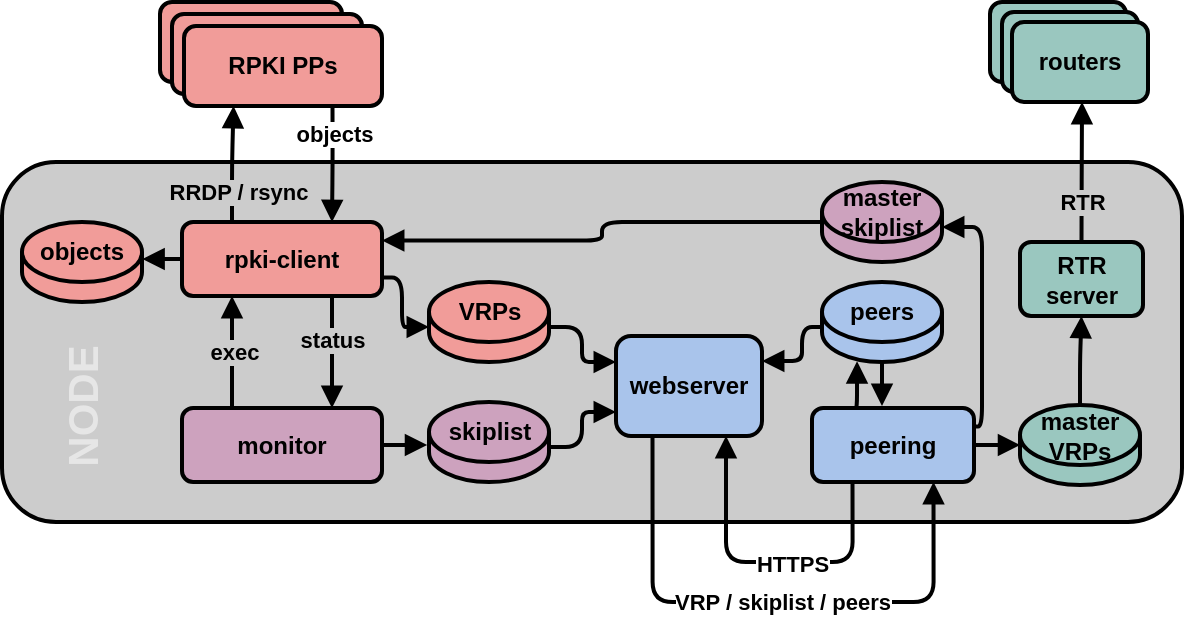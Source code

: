 <mxfile version="21.5.0" type="device">
  <diagram name="Page-1" id="xvow5iMfLUW-ZmP01I5w">
    <mxGraphModel dx="1100" dy="661" grid="1" gridSize="10" guides="1" tooltips="1" connect="1" arrows="1" fold="1" page="1" pageScale="1" pageWidth="850" pageHeight="1100" math="0" shadow="0">
      <root>
        <mxCell id="0" />
        <mxCell id="1" parent="0" />
        <mxCell id="K1nOGWi9eiA3L-N95GJA-5" value="&lt;b&gt;routers&lt;/b&gt;" style="rounded=1;whiteSpace=wrap;html=1;fillColor=#9AC7BF;strokeWidth=2;" parent="1" vertex="1">
          <mxGeometry x="544" y="730" width="68" height="40" as="geometry" />
        </mxCell>
        <mxCell id="Kh6sNr-4nH0o6KJGNOW8-67" style="edgeStyle=orthogonalEdgeStyle;orthogonalLoop=1;jettySize=auto;html=1;exitX=0.75;exitY=0;exitDx=0;exitDy=0;entryX=0.25;entryY=0;entryDx=0;entryDy=0;strokeWidth=2;endArrow=block;endFill=1;startArrow=block;startFill=1;rounded=1;strokeColor=#B5739D;" parent="1" edge="1">
          <mxGeometry relative="1" as="geometry">
            <Array as="points">
              <mxPoint x="95" y="490" />
              <mxPoint x="365" y="490" />
            </Array>
            <mxPoint x="95.375" y="528" as="sourcePoint" />
          </mxGeometry>
        </mxCell>
        <mxCell id="Os4E-fDl67U4TSsEysH6-42" value="" style="rounded=1;whiteSpace=wrap;html=1;fillColor=#CCCCCC;strokeWidth=2;" parent="1" vertex="1">
          <mxGeometry x="50" y="810" width="590" height="180" as="geometry" />
        </mxCell>
        <mxCell id="Os4E-fDl67U4TSsEysH6-49" style="edgeStyle=orthogonalEdgeStyle;rounded=1;orthogonalLoop=1;jettySize=auto;html=1;exitX=0.25;exitY=0;exitDx=0;exitDy=0;entryX=0.25;entryY=1;entryDx=0;entryDy=0;strokeWidth=2;endArrow=block;endFill=1;" parent="1" source="Os4E-fDl67U4TSsEysH6-43" target="Os4E-fDl67U4TSsEysH6-44" edge="1">
          <mxGeometry relative="1" as="geometry" />
        </mxCell>
        <mxCell id="Os4E-fDl67U4TSsEysH6-50" value="&lt;b&gt;exec&lt;/b&gt;" style="edgeLabel;html=1;align=center;verticalAlign=middle;resizable=0;points=[];labelBackgroundColor=#CCCCCC;" parent="Os4E-fDl67U4TSsEysH6-49" vertex="1" connectable="0">
          <mxGeometry x="0.311" y="-1" relative="1" as="geometry">
            <mxPoint y="8" as="offset" />
          </mxGeometry>
        </mxCell>
        <mxCell id="Os4E-fDl67U4TSsEysH6-70" style="edgeStyle=orthogonalEdgeStyle;rounded=1;orthogonalLoop=1;jettySize=auto;html=1;exitX=1;exitY=0.5;exitDx=0;exitDy=0;entryX=-0.015;entryY=0.543;entryDx=0;entryDy=0;entryPerimeter=0;strokeWidth=2;endArrow=block;endFill=1;" parent="1" source="Os4E-fDl67U4TSsEysH6-43" target="Os4E-fDl67U4TSsEysH6-68" edge="1">
          <mxGeometry relative="1" as="geometry" />
        </mxCell>
        <mxCell id="Os4E-fDl67U4TSsEysH6-43" value="&lt;b&gt;monitor&lt;br&gt;&lt;/b&gt;" style="rounded=1;whiteSpace=wrap;html=1;fillColor=#CDA2BE;strokeWidth=2;" parent="1" vertex="1">
          <mxGeometry x="140" y="933" width="100" height="37" as="geometry" />
        </mxCell>
        <mxCell id="Os4E-fDl67U4TSsEysH6-51" style="edgeStyle=orthogonalEdgeStyle;rounded=1;orthogonalLoop=1;jettySize=auto;html=1;exitX=0.75;exitY=1;exitDx=0;exitDy=0;entryX=0.75;entryY=0;entryDx=0;entryDy=0;fontStyle=1;strokeWidth=2;endArrow=block;endFill=1;" parent="1" source="Os4E-fDl67U4TSsEysH6-44" target="Os4E-fDl67U4TSsEysH6-43" edge="1">
          <mxGeometry relative="1" as="geometry" />
        </mxCell>
        <mxCell id="Os4E-fDl67U4TSsEysH6-52" value="&lt;b&gt;status&lt;/b&gt;" style="edgeLabel;html=1;align=center;verticalAlign=middle;resizable=0;points=[];labelBackgroundColor=#CCCCCC;" parent="Os4E-fDl67U4TSsEysH6-51" vertex="1" connectable="0">
          <mxGeometry x="-0.339" relative="1" as="geometry">
            <mxPoint y="3" as="offset" />
          </mxGeometry>
        </mxCell>
        <mxCell id="Os4E-fDl67U4TSsEysH6-58" style="edgeStyle=orthogonalEdgeStyle;rounded=1;orthogonalLoop=1;jettySize=auto;html=1;exitX=0.25;exitY=0;exitDx=0;exitDy=0;entryX=0.25;entryY=1;entryDx=0;entryDy=0;strokeWidth=2;endArrow=block;endFill=1;" parent="1" source="Os4E-fDl67U4TSsEysH6-44" target="Os4E-fDl67U4TSsEysH6-56" edge="1">
          <mxGeometry relative="1" as="geometry" />
        </mxCell>
        <mxCell id="Os4E-fDl67U4TSsEysH6-59" value="&lt;b&gt;RRDP / rsync&lt;/b&gt;" style="edgeLabel;html=1;align=center;verticalAlign=middle;resizable=0;points=[];labelBackgroundColor=#CCCCCC;" parent="Os4E-fDl67U4TSsEysH6-58" vertex="1" connectable="0">
          <mxGeometry x="0.306" y="-2" relative="1" as="geometry">
            <mxPoint y="22" as="offset" />
          </mxGeometry>
        </mxCell>
        <mxCell id="Os4E-fDl67U4TSsEysH6-67" style="edgeStyle=orthogonalEdgeStyle;rounded=1;orthogonalLoop=1;jettySize=auto;html=1;exitX=1;exitY=0.75;exitDx=0;exitDy=0;entryX=0;entryY=0.75;entryDx=0;entryDy=0;strokeWidth=2;endArrow=block;endFill=1;" parent="1" source="Os4E-fDl67U4TSsEysH6-44" target="Os4E-fDl67U4TSsEysH6-66" edge="1">
          <mxGeometry relative="1" as="geometry">
            <Array as="points">
              <mxPoint x="250" y="868" />
              <mxPoint x="250" y="893" />
            </Array>
          </mxGeometry>
        </mxCell>
        <mxCell id="Os4E-fDl67U4TSsEysH6-94" style="edgeStyle=orthogonalEdgeStyle;rounded=1;orthogonalLoop=1;jettySize=auto;html=1;exitX=0;exitY=0.5;exitDx=0;exitDy=0;entryX=1.003;entryY=0.647;entryDx=0;entryDy=0;entryPerimeter=0;strokeWidth=2;endArrow=block;endFill=1;" parent="1" source="Os4E-fDl67U4TSsEysH6-44" target="Os4E-fDl67U4TSsEysH6-63" edge="1">
          <mxGeometry relative="1" as="geometry" />
        </mxCell>
        <mxCell id="Os4E-fDl67U4TSsEysH6-44" value="&lt;b&gt;rpki-client&lt;br&gt;&lt;/b&gt;" style="rounded=1;whiteSpace=wrap;html=1;fillColor=#F19C99;strokeWidth=2;" parent="1" vertex="1">
          <mxGeometry x="140" y="840" width="100" height="37" as="geometry" />
        </mxCell>
        <mxCell id="Os4E-fDl67U4TSsEysH6-54" value="&lt;b&gt;RPKI Repos&lt;/b&gt;" style="rounded=1;whiteSpace=wrap;html=1;fillColor=#F19C99;strokeWidth=2;" parent="1" vertex="1">
          <mxGeometry x="129" y="730" width="91" height="40" as="geometry" />
        </mxCell>
        <mxCell id="Os4E-fDl67U4TSsEysH6-55" value="&lt;b&gt;RPKI Repos&lt;/b&gt;" style="rounded=1;whiteSpace=wrap;html=1;fillColor=#F19C99;strokeWidth=2;" parent="1" vertex="1">
          <mxGeometry x="135" y="736" width="95" height="40" as="geometry" />
        </mxCell>
        <mxCell id="Os4E-fDl67U4TSsEysH6-60" style="edgeStyle=orthogonalEdgeStyle;rounded=1;orthogonalLoop=1;jettySize=auto;html=1;exitX=0.75;exitY=1;exitDx=0;exitDy=0;entryX=0.75;entryY=0;entryDx=0;entryDy=0;strokeWidth=2;endArrow=block;endFill=1;" parent="1" source="Os4E-fDl67U4TSsEysH6-56" target="Os4E-fDl67U4TSsEysH6-44" edge="1">
          <mxGeometry relative="1" as="geometry" />
        </mxCell>
        <mxCell id="Os4E-fDl67U4TSsEysH6-61" value="&lt;b&gt;objects&lt;/b&gt;" style="edgeLabel;html=1;align=center;verticalAlign=middle;resizable=0;points=[];" parent="Os4E-fDl67U4TSsEysH6-60" vertex="1" connectable="0">
          <mxGeometry x="-0.653" relative="1" as="geometry">
            <mxPoint y="4" as="offset" />
          </mxGeometry>
        </mxCell>
        <mxCell id="Os4E-fDl67U4TSsEysH6-56" value="&lt;b&gt;RPKI PPs&lt;/b&gt;" style="rounded=1;whiteSpace=wrap;html=1;fillColor=#F19C99;strokeWidth=2;" parent="1" vertex="1">
          <mxGeometry x="141" y="742" width="99" height="40" as="geometry" />
        </mxCell>
        <mxCell id="Os4E-fDl67U4TSsEysH6-62" value="" style="shape=cylinder3;whiteSpace=wrap;html=1;boundedLbl=1;backgroundOutline=1;size=15;fillColor=#F19C99;strokeWidth=2;" parent="1" vertex="1">
          <mxGeometry x="60" y="840" width="60" height="40" as="geometry" />
        </mxCell>
        <mxCell id="Os4E-fDl67U4TSsEysH6-63" value="&lt;b&gt;objects&lt;/b&gt;" style="text;html=1;strokeColor=none;fillColor=none;align=center;verticalAlign=middle;whiteSpace=wrap;rounded=0;" parent="1" vertex="1">
          <mxGeometry x="60" y="840" width="60" height="30" as="geometry" />
        </mxCell>
        <mxCell id="Os4E-fDl67U4TSsEysH6-65" value="" style="shape=cylinder3;whiteSpace=wrap;html=1;boundedLbl=1;backgroundOutline=1;size=15;fillColor=#F19C99;strokeWidth=2;" parent="1" vertex="1">
          <mxGeometry x="263.5" y="870" width="60" height="40" as="geometry" />
        </mxCell>
        <mxCell id="Os4E-fDl67U4TSsEysH6-73" style="edgeStyle=orthogonalEdgeStyle;rounded=1;orthogonalLoop=1;jettySize=auto;html=1;exitX=1;exitY=0.75;exitDx=0;exitDy=0;entryX=0;entryY=0.25;entryDx=0;entryDy=0;strokeWidth=2;endArrow=block;endFill=1;" parent="1" source="Os4E-fDl67U4TSsEysH6-66" target="Os4E-fDl67U4TSsEysH6-71" edge="1">
          <mxGeometry relative="1" as="geometry">
            <Array as="points">
              <mxPoint x="340" y="892" />
              <mxPoint x="340" y="910" />
              <mxPoint x="357" y="910" />
            </Array>
          </mxGeometry>
        </mxCell>
        <mxCell id="Os4E-fDl67U4TSsEysH6-66" value="&lt;b&gt;VRPs&lt;/b&gt;" style="text;html=1;strokeColor=none;fillColor=none;align=center;verticalAlign=middle;whiteSpace=wrap;rounded=0;" parent="1" vertex="1">
          <mxGeometry x="263.5" y="870" width="60" height="30" as="geometry" />
        </mxCell>
        <mxCell id="Os4E-fDl67U4TSsEysH6-68" value="" style="shape=cylinder3;whiteSpace=wrap;html=1;boundedLbl=1;backgroundOutline=1;size=15;fillColor=#CDA2BE;strokeWidth=2;" parent="1" vertex="1">
          <mxGeometry x="263.5" y="930" width="60" height="40" as="geometry" />
        </mxCell>
        <mxCell id="Os4E-fDl67U4TSsEysH6-74" style="edgeStyle=orthogonalEdgeStyle;rounded=1;orthogonalLoop=1;jettySize=auto;html=1;exitX=1;exitY=0.75;exitDx=0;exitDy=0;entryX=0;entryY=0.75;entryDx=0;entryDy=0;strokeWidth=2;endArrow=block;endFill=1;" parent="1" source="Os4E-fDl67U4TSsEysH6-69" target="Os4E-fDl67U4TSsEysH6-71" edge="1">
          <mxGeometry relative="1" as="geometry">
            <Array as="points">
              <mxPoint x="340" y="952" />
              <mxPoint x="340" y="935" />
              <mxPoint x="357" y="935" />
            </Array>
          </mxGeometry>
        </mxCell>
        <mxCell id="Os4E-fDl67U4TSsEysH6-69" value="&lt;b&gt;skiplist&lt;/b&gt;" style="text;html=1;strokeColor=none;fillColor=none;align=center;verticalAlign=middle;whiteSpace=wrap;rounded=0;" parent="1" vertex="1">
          <mxGeometry x="263.5" y="930" width="60" height="30" as="geometry" />
        </mxCell>
        <mxCell id="Os4E-fDl67U4TSsEysH6-83" style="edgeStyle=orthogonalEdgeStyle;rounded=1;orthogonalLoop=1;jettySize=auto;html=1;exitX=0.25;exitY=1;exitDx=0;exitDy=0;entryX=0.75;entryY=1;entryDx=0;entryDy=0;strokeWidth=2;endArrow=block;endFill=1;" parent="1" source="Os4E-fDl67U4TSsEysH6-71" target="Os4E-fDl67U4TSsEysH6-75" edge="1">
          <mxGeometry relative="1" as="geometry">
            <Array as="points">
              <mxPoint x="375" y="1030" />
              <mxPoint x="516" y="1030" />
            </Array>
          </mxGeometry>
        </mxCell>
        <mxCell id="Os4E-fDl67U4TSsEysH6-85" value="&lt;b&gt;VRP / skiplist / peers&lt;/b&gt;" style="edgeLabel;html=1;align=center;verticalAlign=middle;resizable=0;points=[];" parent="Os4E-fDl67U4TSsEysH6-83" vertex="1" connectable="0">
          <mxGeometry x="-0.009" relative="1" as="geometry">
            <mxPoint x="7" as="offset" />
          </mxGeometry>
        </mxCell>
        <mxCell id="Os4E-fDl67U4TSsEysH6-71" value="&lt;b&gt;webserver&lt;br&gt;&lt;/b&gt;" style="rounded=1;whiteSpace=wrap;html=1;fillColor=#A9C4EB;strokeWidth=2;" parent="1" vertex="1">
          <mxGeometry x="357" y="897" width="73" height="50" as="geometry" />
        </mxCell>
        <mxCell id="Os4E-fDl67U4TSsEysH6-82" style="edgeStyle=orthogonalEdgeStyle;rounded=1;orthogonalLoop=1;jettySize=auto;html=1;exitX=0.25;exitY=1;exitDx=0;exitDy=0;entryX=0.75;entryY=1;entryDx=0;entryDy=0;strokeWidth=2;endArrow=block;endFill=1;" parent="1" source="Os4E-fDl67U4TSsEysH6-75" target="Os4E-fDl67U4TSsEysH6-71" edge="1">
          <mxGeometry relative="1" as="geometry">
            <Array as="points">
              <mxPoint x="475" y="1010" />
              <mxPoint x="412" y="1010" />
              <mxPoint x="412" y="947" />
            </Array>
          </mxGeometry>
        </mxCell>
        <mxCell id="Os4E-fDl67U4TSsEysH6-84" value="&lt;b&gt;HTTPS&lt;/b&gt;" style="edgeLabel;html=1;align=center;verticalAlign=middle;resizable=0;points=[];" parent="Os4E-fDl67U4TSsEysH6-82" vertex="1" connectable="0">
          <mxGeometry x="0.085" y="1" relative="1" as="geometry">
            <mxPoint x="20" as="offset" />
          </mxGeometry>
        </mxCell>
        <mxCell id="Os4E-fDl67U4TSsEysH6-92" style="edgeStyle=orthogonalEdgeStyle;rounded=1;orthogonalLoop=1;jettySize=auto;html=1;exitX=0.25;exitY=0;exitDx=0;exitDy=0;entryX=0.442;entryY=0.99;entryDx=0;entryDy=0;entryPerimeter=0;strokeWidth=2;endArrow=block;endFill=1;" parent="1" edge="1">
          <mxGeometry relative="1" as="geometry">
            <mxPoint x="476.25" y="933" as="sourcePoint" />
            <mxPoint x="477.52" y="909.6" as="targetPoint" />
          </mxGeometry>
        </mxCell>
        <mxCell id="Os4E-fDl67U4TSsEysH6-95" style="edgeStyle=orthogonalEdgeStyle;rounded=1;orthogonalLoop=1;jettySize=auto;html=1;exitX=1;exitY=0.25;exitDx=0;exitDy=0;entryX=1;entryY=0.75;entryDx=0;entryDy=0;strokeWidth=2;endArrow=block;endFill=1;" parent="1" source="Os4E-fDl67U4TSsEysH6-75" target="Os4E-fDl67U4TSsEysH6-89" edge="1">
          <mxGeometry relative="1" as="geometry">
            <Array as="points">
              <mxPoint x="540" y="942" />
              <mxPoint x="540" y="843" />
            </Array>
          </mxGeometry>
        </mxCell>
        <mxCell id="Os4E-fDl67U4TSsEysH6-97" style="edgeStyle=orthogonalEdgeStyle;rounded=1;orthogonalLoop=1;jettySize=auto;html=1;exitX=1;exitY=0.5;exitDx=0;exitDy=0;entryX=0.001;entryY=0.689;entryDx=0;entryDy=0;entryPerimeter=0;strokeWidth=2;endArrow=block;endFill=1;" parent="1" source="Os4E-fDl67U4TSsEysH6-75" target="Os4E-fDl67U4TSsEysH6-87" edge="1">
          <mxGeometry relative="1" as="geometry" />
        </mxCell>
        <mxCell id="Os4E-fDl67U4TSsEysH6-75" value="&lt;b&gt;peering&lt;br&gt;&lt;/b&gt;" style="rounded=1;whiteSpace=wrap;html=1;fillColor=#A9C4EB;strokeWidth=2;" parent="1" vertex="1">
          <mxGeometry x="455" y="933" width="81" height="37" as="geometry" />
        </mxCell>
        <mxCell id="Os4E-fDl67U4TSsEysH6-93" style="edgeStyle=orthogonalEdgeStyle;rounded=1;orthogonalLoop=1;jettySize=auto;html=1;exitX=0.5;exitY=1;exitDx=0;exitDy=0;exitPerimeter=0;strokeWidth=2;endArrow=block;endFill=1;" parent="1" source="Os4E-fDl67U4TSsEysH6-76" edge="1">
          <mxGeometry relative="1" as="geometry">
            <mxPoint x="490" y="932" as="targetPoint" />
            <Array as="points">
              <mxPoint x="490" y="932" />
            </Array>
          </mxGeometry>
        </mxCell>
        <mxCell id="Os4E-fDl67U4TSsEysH6-76" value="" style="shape=cylinder3;whiteSpace=wrap;html=1;boundedLbl=1;backgroundOutline=1;size=15;fillColor=#A9C4EB;strokeWidth=2;" parent="1" vertex="1">
          <mxGeometry x="460" y="870" width="60" height="40" as="geometry" />
        </mxCell>
        <mxCell id="Os4E-fDl67U4TSsEysH6-81" style="edgeStyle=orthogonalEdgeStyle;rounded=1;orthogonalLoop=1;jettySize=auto;html=1;exitX=0;exitY=0.75;exitDx=0;exitDy=0;entryX=1;entryY=0.25;entryDx=0;entryDy=0;strokeWidth=2;endArrow=block;endFill=1;" parent="1" source="Os4E-fDl67U4TSsEysH6-77" target="Os4E-fDl67U4TSsEysH6-71" edge="1">
          <mxGeometry relative="1" as="geometry">
            <Array as="points">
              <mxPoint x="450" y="893" />
              <mxPoint x="450" y="909" />
            </Array>
          </mxGeometry>
        </mxCell>
        <mxCell id="Os4E-fDl67U4TSsEysH6-77" value="&lt;b&gt;peers&lt;/b&gt;" style="text;html=1;strokeColor=none;fillColor=none;align=center;verticalAlign=middle;whiteSpace=wrap;rounded=0;" parent="1" vertex="1">
          <mxGeometry x="460" y="870" width="60" height="30" as="geometry" />
        </mxCell>
        <mxCell id="Os4E-fDl67U4TSsEysH6-86" value="" style="shape=cylinder3;whiteSpace=wrap;html=1;boundedLbl=1;backgroundOutline=1;size=15;fillColor=#9AC7BF;strokeWidth=2;" parent="1" vertex="1">
          <mxGeometry x="559" y="931.5" width="60" height="40" as="geometry" />
        </mxCell>
        <mxCell id="Os4E-fDl67U4TSsEysH6-99" style="edgeStyle=orthogonalEdgeStyle;rounded=1;orthogonalLoop=1;jettySize=auto;html=1;exitX=0.5;exitY=0;exitDx=0;exitDy=0;entryX=0.5;entryY=1;entryDx=0;entryDy=0;strokeWidth=2;endArrow=block;endFill=1;" parent="1" source="Os4E-fDl67U4TSsEysH6-87" target="Os4E-fDl67U4TSsEysH6-98" edge="1">
          <mxGeometry relative="1" as="geometry" />
        </mxCell>
        <mxCell id="Os4E-fDl67U4TSsEysH6-87" value="&lt;b&gt;master VRPs&lt;/b&gt;" style="text;html=1;strokeColor=none;fillColor=none;align=center;verticalAlign=middle;whiteSpace=wrap;rounded=0;" parent="1" vertex="1">
          <mxGeometry x="559" y="931.5" width="60" height="30" as="geometry" />
        </mxCell>
        <mxCell id="Os4E-fDl67U4TSsEysH6-96" style="edgeStyle=orthogonalEdgeStyle;rounded=1;orthogonalLoop=1;jettySize=auto;html=1;exitX=0;exitY=0.5;exitDx=0;exitDy=0;exitPerimeter=0;entryX=1;entryY=0.25;entryDx=0;entryDy=0;strokeWidth=2;endArrow=block;endFill=1;" parent="1" source="Os4E-fDl67U4TSsEysH6-88" target="Os4E-fDl67U4TSsEysH6-44" edge="1">
          <mxGeometry relative="1" as="geometry" />
        </mxCell>
        <mxCell id="Os4E-fDl67U4TSsEysH6-88" value="" style="shape=cylinder3;whiteSpace=wrap;html=1;boundedLbl=1;backgroundOutline=1;size=15;fillColor=#CDA2BE;strokeWidth=2;" parent="1" vertex="1">
          <mxGeometry x="460" y="820" width="60" height="40" as="geometry" />
        </mxCell>
        <mxCell id="Os4E-fDl67U4TSsEysH6-89" value="&lt;b&gt;master skiplist&lt;/b&gt;" style="text;html=1;strokeColor=none;fillColor=none;align=center;verticalAlign=middle;whiteSpace=wrap;rounded=0;" parent="1" vertex="1">
          <mxGeometry x="460" y="820" width="60" height="30" as="geometry" />
        </mxCell>
        <mxCell id="Os4E-fDl67U4TSsEysH6-100" style="edgeStyle=orthogonalEdgeStyle;rounded=1;orthogonalLoop=1;jettySize=auto;html=1;exitX=0.5;exitY=0;exitDx=0;exitDy=0;strokeWidth=2;endArrow=block;endFill=1;" parent="1" source="Os4E-fDl67U4TSsEysH6-98" edge="1">
          <mxGeometry relative="1" as="geometry">
            <mxPoint x="590" y="780" as="targetPoint" />
            <Array as="points">
              <mxPoint x="590" y="830" />
              <mxPoint x="590" y="830" />
            </Array>
          </mxGeometry>
        </mxCell>
        <mxCell id="Os4E-fDl67U4TSsEysH6-101" value="&lt;b&gt;RTR&lt;/b&gt;" style="edgeLabel;html=1;align=center;verticalAlign=middle;resizable=0;points=[];labelBackgroundColor=#CCCCCC;" parent="Os4E-fDl67U4TSsEysH6-100" vertex="1" connectable="0">
          <mxGeometry x="-0.126" relative="1" as="geometry">
            <mxPoint y="10" as="offset" />
          </mxGeometry>
        </mxCell>
        <mxCell id="Os4E-fDl67U4TSsEysH6-98" value="&lt;b&gt;RTR server&lt;br&gt;&lt;/b&gt;" style="rounded=1;whiteSpace=wrap;html=1;fillColor=#9AC7BF;strokeWidth=2;" parent="1" vertex="1">
          <mxGeometry x="559" y="850" width="61.5" height="37" as="geometry" />
        </mxCell>
        <mxCell id="K1nOGWi9eiA3L-N95GJA-4" value="&lt;b&gt;routers&lt;/b&gt;" style="rounded=1;whiteSpace=wrap;html=1;fillColor=#9AC7BF;strokeWidth=2;" parent="1" vertex="1">
          <mxGeometry x="550" y="735" width="68" height="40" as="geometry" />
        </mxCell>
        <mxCell id="K1nOGWi9eiA3L-N95GJA-3" value="&lt;b&gt;routers&lt;/b&gt;" style="rounded=1;whiteSpace=wrap;html=1;fillColor=#9AC7BF;strokeWidth=2;" parent="1" vertex="1">
          <mxGeometry x="555" y="740" width="68" height="40" as="geometry" />
        </mxCell>
        <mxCell id="SQawpI8Yzaif0bSv2m2T-1" value="&lt;b&gt;&lt;font color=&quot;#e6e6e6&quot; style=&quot;font-size: 21px;&quot;&gt;NODE&lt;/font&gt;&lt;/b&gt;" style="text;html=1;strokeColor=none;fillColor=none;align=center;verticalAlign=middle;whiteSpace=wrap;rounded=0;rotation=-90;" vertex="1" parent="1">
          <mxGeometry x="60" y="917" width="60" height="30" as="geometry" />
        </mxCell>
      </root>
    </mxGraphModel>
  </diagram>
</mxfile>
